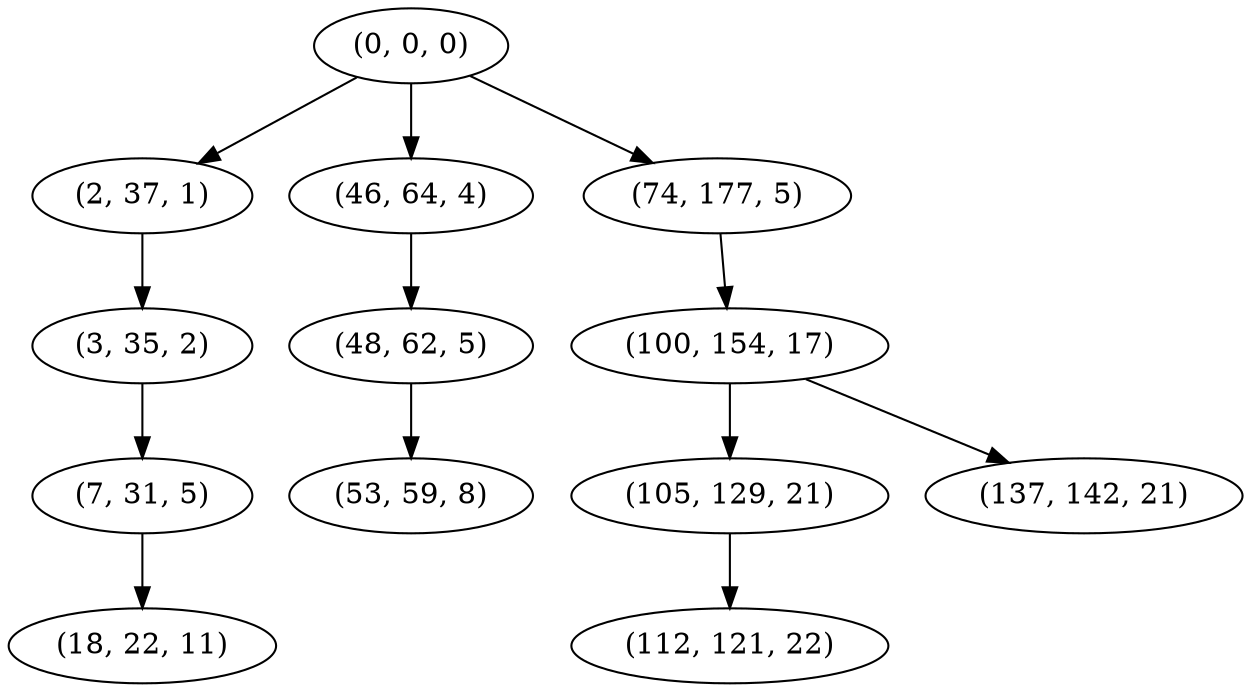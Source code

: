 digraph tree {
    "(0, 0, 0)";
    "(2, 37, 1)";
    "(3, 35, 2)";
    "(7, 31, 5)";
    "(18, 22, 11)";
    "(46, 64, 4)";
    "(48, 62, 5)";
    "(53, 59, 8)";
    "(74, 177, 5)";
    "(100, 154, 17)";
    "(105, 129, 21)";
    "(112, 121, 22)";
    "(137, 142, 21)";
    "(0, 0, 0)" -> "(2, 37, 1)";
    "(0, 0, 0)" -> "(46, 64, 4)";
    "(0, 0, 0)" -> "(74, 177, 5)";
    "(2, 37, 1)" -> "(3, 35, 2)";
    "(3, 35, 2)" -> "(7, 31, 5)";
    "(7, 31, 5)" -> "(18, 22, 11)";
    "(46, 64, 4)" -> "(48, 62, 5)";
    "(48, 62, 5)" -> "(53, 59, 8)";
    "(74, 177, 5)" -> "(100, 154, 17)";
    "(100, 154, 17)" -> "(105, 129, 21)";
    "(100, 154, 17)" -> "(137, 142, 21)";
    "(105, 129, 21)" -> "(112, 121, 22)";
}
